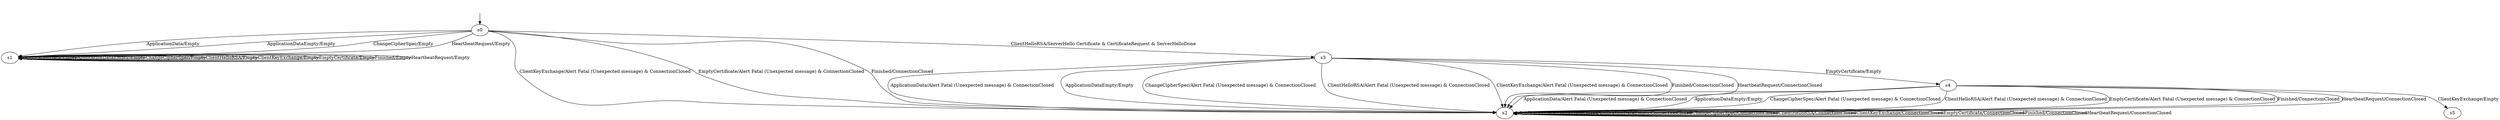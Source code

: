 digraph h3 {
s0 [label="s0"];
s1 [label="s1"];
s2 [label="s2"];
s3 [label="s3"];
s4 [label="s4"];
s0 -> s1 [label="ApplicationData/Empty"];
s0 -> s1 [label="ApplicationDataEmpty/Empty"];
s0 -> s1 [label="ChangeCipherSpec/Empty"];
s0 -> s3 [label="ClientHelloRSA/ServerHello Certificate & CertificateRequest & ServerHelloDone"];
s0 -> s2 [label="ClientKeyExchange/Alert Fatal (Unexpected message) & ConnectionClosed"];
s0 -> s2 [label="EmptyCertificate/Alert Fatal (Unexpected message) & ConnectionClosed"];
s0 -> s2 [label="Finished/ConnectionClosed"];
s0 -> s1 [label="HeartbeatRequest/Empty"];
s1 -> s1 [label="ApplicationData/Empty"];
s1 -> s1 [label="ApplicationDataEmpty/Empty"];
s1 -> s1 [label="ChangeCipherSpec/Empty"];
s1 -> s1 [label="ClientHelloRSA/Empty"];
s1 -> s1 [label="ClientKeyExchange/Empty"];
s1 -> s1 [label="EmptyCertificate/Empty"];
s1 -> s1 [label="Finished/Empty"];
s1 -> s1 [label="HeartbeatRequest/Empty"];
s2 -> s2 [label="ApplicationData/ConnectionClosed"];
s2 -> s2 [label="ApplicationDataEmpty/ConnectionClosed"];
s2 -> s2 [label="ChangeCipherSpec/ConnectionClosed"];
s2 -> s2 [label="ClientHelloRSA/ConnectionClosed"];
s2 -> s2 [label="ClientKeyExchange/ConnectionClosed"];
s2 -> s2 [label="EmptyCertificate/ConnectionClosed"];
s2 -> s2 [label="Finished/ConnectionClosed"];
s2 -> s2 [label="HeartbeatRequest/ConnectionClosed"];
s3 -> s2 [label="ApplicationData/Alert Fatal (Unexpected message) & ConnectionClosed"];
s3 -> s2 [label="ApplicationDataEmpty/Empty"];
s3 -> s2 [label="ChangeCipherSpec/Alert Fatal (Unexpected message) & ConnectionClosed"];
s3 -> s2 [label="ClientHelloRSA/Alert Fatal (Unexpected message) & ConnectionClosed"];
s3 -> s2 [label="ClientKeyExchange/Alert Fatal (Unexpected message) & ConnectionClosed"];
s3 -> s4 [label="EmptyCertificate/Empty"];
s3 -> s2 [label="Finished/ConnectionClosed"];
s3 -> s2 [label="HeartbeatRequest/ConnectionClosed"];
s4 -> s2 [label="ApplicationData/Alert Fatal (Unexpected message) & ConnectionClosed"];
s4 -> s2 [label="ApplicationDataEmpty/Empty"];
s4 -> s2 [label="ChangeCipherSpec/Alert Fatal (Unexpected message) & ConnectionClosed"];
s4 -> s2 [label="ClientHelloRSA/Alert Fatal (Unexpected message) & ConnectionClosed"];
s4 -> s5 [label="ClientKeyExchange/Empty"];
s4 -> s2 [label="EmptyCertificate/Alert Fatal (Unexpected message) & ConnectionClosed"];
s4 -> s2 [label="Finished/ConnectionClosed"];
s4 -> s2 [label="HeartbeatRequest/ConnectionClosed"];
__start0 [shape=none, label=""];
__start0 -> s0 [label=""];
}
